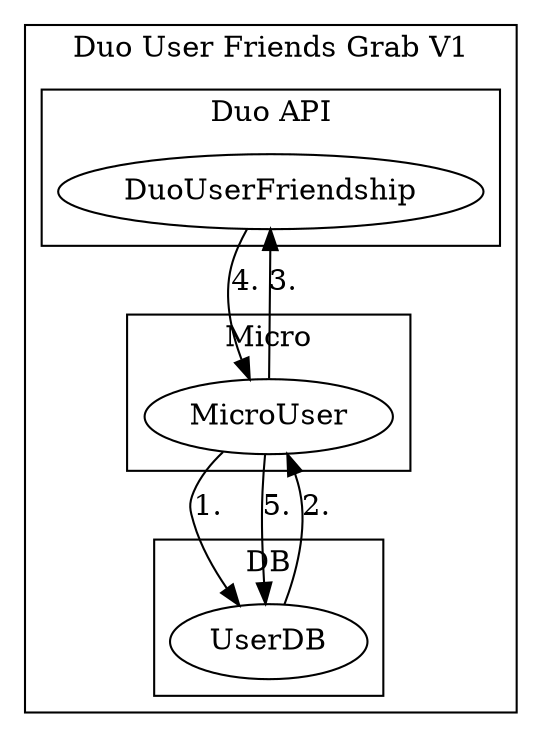 digraph {
  compound = true;
  subgraph cluster_duo {
      label = "Duo User Friends Grab V1";
      
      subgraph cluster_duo_api {
          label = "Duo API";
          DuoUserFriendship;
      }

      subgraph cluster_micro {
          label = "Micro";
          MicroUser;
      }

      subgraph cluster_db {
          label = "DB"
          UserDB;
      }
  }

    MicroUser -> UserDB [label="1."];
    UserDB -> MicroUser [label="2."];

    MicroUser -> DuoUserFriendship [label="3."];
    DuoUserFriendship -> MicroUser [label="4."];

    MicroUser -> UserDB [label="5."];
}